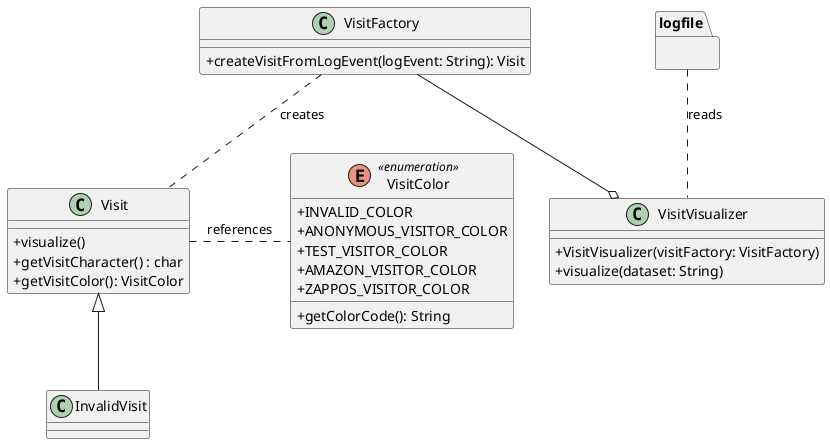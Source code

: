 @startuml
skinparam classAttributeIconSize 0

package logfile {
}

class VisitVisualizer {
  +VisitVisualizer(visitFactory: VisitFactory)
  +visualize(dataset: String)
}

class Visit {
  +visualize()
  +getVisitCharacter() : char
  +getVisitColor(): VisitColor
}

class InvalidVisit {
}

class VisitFactory {
  +createVisitFromLogEvent(logEvent: String): Visit
}

enum VisitColor <<enumeration>> {
  +INVALID_COLOR
  +ANONYMOUS_VISITOR_COLOR
  +TEST_VISITOR_COLOR
  +AMAZON_VISITOR_COLOR
  +ZAPPOS_VISITOR_COLOR

  +getColorCode(): String
}

logfile -. VisitVisualizer: reads
VisitFactory --o VisitVisualizer
VisitFactory -. Visit: creates
Visit . VisitColor: references
Visit <|-- InvalidVisit
@enduml